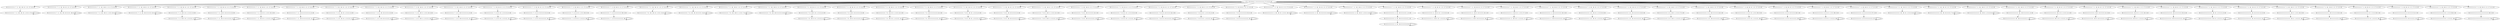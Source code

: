 digraph tree {
    "[7, 2, 19, 19, 8, 1, 0, 0, 0, 0, 0, 0, 17, 0, 0, 0, 0]";
    "[0, 0, 0, 0, 0, 0, -7, -2, -19, -19, -8, -1, 0, -17, 0, 0, 0]";
    "[0, 0, 0, 0, 0, 0, -7, -2, -19, -19, -8, -1, 0, 0, -17, 0, 0]";
    "[0, 0, 0, 0, 0, 0, -7, -2, -19, -19, -8, -1, 0, 0, -17, 0, 0]";
    "[0, 0, 0, 0, 0, 0, -7, -2, -19, -19, -8, 1, 0, -17, 0, 0, 0]";
    "[0, 0, 0, 0, 0, 0, -7, -2, -19, -19, -8, 0, 0, 0, -16, 0, 0]";
    "[0, 0, 0, 0, 0, 0, -7, -2, -19, -19, -8, 0, 0, 0, -16, 0, 0]";
    "[0, 0, 0, 0, 0, 0, -7, -2, -19, -19, 8, -1, 0, -17, 0, 0, 0]";
    "[0, 0, 0, 0, 0, 0, -7, -2, -19, -19, 0, -1, 0, 0, -9, 0, 0]";
    "[0, 0, 0, 0, 0, 0, -7, -2, -19, -19, 0, -1, 0, 0, -9, 0, 0]";
    "[0, 0, 0, 0, 0, 0, -7, -2, -19, -19, 8, 1, 0, -17, 0, 0, 0]";
    "[0, 0, 0, 0, 0, 0, -7, -2, -19, -19, 0, 0, 0, 0, -8, 0, 0]";
    "[0, 0, 0, 0, 0, 0, -7, -2, -19, -19, 0, 0, 0, 0, -8, 0, 0]";
    "[0, 0, 0, 0, 0, 0, -7, -2, -19, 19, -8, -1, 0, -17, 0, 0, 0]";
    "[0, 0, 0, 0, 0, 0, -7, -2, -19, 0, -8, -1, 0, 0, 2, 0, 0]";
    "[0, 0, 0, 0, 0, 0, -7, -2, -19, 0, -8, -1, 0, 0, 0, -2, 0]";
    "[0, 0, 0, 0, 0, 0, -7, -2, -19, 0, -8, -1, 0, 0, 0, -2, 0]";
    "[0, 0, 0, 0, 0, 0, -7, -2, -19, 19, -8, 1, 0, -17, 0, 0, 0]";
    "[0, 0, 0, 0, 0, 0, -7, -2, -19, 0, -8, 0, 0, 0, 3, 0, 0]";
    "[0, 0, 0, 0, 0, 0, -7, -2, -19, 0, -8, 0, 0, 0, 0, -3, 0]";
    "[0, 0, 0, 0, 0, 0, -7, -2, -19, 0, -8, 0, 0, 0, 0, -3, 0]";
    "[0, 0, 0, 0, 0, 0, -7, -2, -19, 19, 8, -1, 0, -17, 0, 0, 0]";
    "[0, 0, 0, 0, 0, 0, -7, -2, -19, 0, 0, -1, 0, 0, 10, 0, 0]";
    "[0, 0, 0, 0, 0, 0, -7, -2, -19, 0, 0, -1, 0, 0, 0, -10, 0]";
    "[0, 0, 0, 0, 0, 0, -7, -2, -19, 0, 0, -1, 0, 0, 0, -10, 0]";
    "[0, 0, 0, 0, 0, 0, -7, -2, -19, 19, 8, 1, 0, -17, 0, 0, 0]";
    "[0, 0, 0, 0, 0, 0, -7, -2, -19, 0, 0, 0, 0, 0, 11, 0, 0]";
    "[0, 0, 0, 0, 0, 0, -7, -2, -19, 0, 0, 0, 0, 0, 0, -11, 0]";
    "[0, 0, 0, 0, 0, 0, -7, -2, -19, 0, 0, 0, 0, 0, 0, -11, 0]";
    "[0, 0, 0, 0, 0, 0, -7, -2, 19, -19, -8, -1, 0, -17, 0, 0, 0]";
    "[0, 0, 0, 0, 0, 0, -7, -2, 0, -19, -8, -1, 0, 0, 2, 0, 0]";
    "[0, 0, 0, 0, 0, 0, -7, -2, 0, -19, -8, -1, 0, 0, 0, -2, 0]";
    "[0, 0, 0, 0, 0, 0, -7, -2, 0, -19, -8, -1, 0, 0, 0, -2, 0]";
    "[0, 0, 0, 0, 0, 0, -7, -2, 19, -19, -8, 1, 0, -17, 0, 0, 0]";
    "[0, 0, 0, 0, 0, 0, -7, -2, 0, -19, -8, 0, 0, 0, 3, 0, 0]";
    "[0, 0, 0, 0, 0, 0, -7, -2, 0, -19, -8, 0, 0, 0, 0, -3, 0]";
    "[0, 0, 0, 0, 0, 0, -7, -2, 0, -19, -8, 0, 0, 0, 0, -3, 0]";
    "[0, 0, 0, 0, 0, 0, -7, -2, 19, -19, 8, -1, 0, -17, 0, 0, 0]";
    "[0, 0, 0, 0, 0, 0, -7, -2, 0, -19, 0, -1, 0, 0, 10, 0, 0]";
    "[0, 0, 0, 0, 0, 0, -7, -2, 0, -19, 0, -1, 0, 0, 0, -10, 0]";
    "[0, 0, 0, 0, 0, 0, -7, -2, 0, -19, 0, -1, 0, 0, 0, -10, 0]";
    "[0, 0, 0, 0, 0, 0, -7, -2, 19, -19, 8, 1, 0, -17, 0, 0, 0]";
    "[0, 0, 0, 0, 0, 0, -7, -2, 0, -19, 0, 0, 0, 0, 11, 0, 0]";
    "[0, 0, 0, 0, 0, 0, -7, -2, 0, -19, 0, 0, 0, 0, 0, -11, 0]";
    "[0, 0, 0, 0, 0, 0, -7, -2, 0, -19, 0, 0, 0, 0, 0, -11, 0]";
    "[0, 0, 0, 0, 0, 0, -7, -2, 19, 19, -8, -1, 0, -17, 0, 0, 0]";
    "[0, 0, 0, 0, 0, 0, -7, -2, 0, 0, -8, -1, 0, 0, 21, 0, 0]";
    "[0, 0, 0, 0, 0, 0, -7, -2, 0, 0, -8, -1, 0, 0, 0, -21, 0]";
    "[0, 0, 0, 0, 0, 0, -7, -2, 0, 0, -8, -1, 0, 0, 0, -21, 0]";
    "[0, 0, 0, 0, 0, 0, -7, -2, 19, 19, -8, 1, 0, -17, 0, 0, 0]";
    "[0, 0, 0, 0, 0, 0, -7, -2, 0, 0, -8, 0, 0, 0, 22, 0, 0]";
    "[0, 0, 0, 0, 0, 0, -7, -2, 0, 0, -8, 0, 0, 0, 0, -22, 0]";
    "[0, 0, 0, 0, 0, 0, -7, -2, 0, 0, -8, 0, 0, 0, 0, -22, 0]";
    "[0, 0, 0, 0, 0, 0, -7, -2, 19, 19, 8, -1, 0, -17, 0, 0, 0]";
    "[0, 0, 0, 0, 0, 0, -7, -2, 0, 0, 0, -1, 0, 0, 29, 0, 0]";
    "[0, 0, 0, 0, 0, 0, -7, -2, 0, 0, 0, -1, 0, 0, 0, -29, 0]";
    "[0, 0, 0, 0, 0, 0, -7, -2, 0, 0, 0, -1, 0, 0, 0, -29, 0]";
    "[0, 0, 0, 0, 0, 0, -7, -2, 19, 19, 8, 1, 0, -17, 0, 0, 0]";
    "[0, 0, 0, 0, 0, 0, -7, -2, 0, 0, 0, 0, 0, 0, 30, 0, 0]";
    "[0, 0, 0, 0, 0, 0, -7, -2, 0, 0, 0, 0, 0, 0, 0, -30, 0]";
    "[0, 0, 0, 0, 0, 0, -7, -2, 0, 0, 0, 0, 0, 0, 0, -30, 0]";
    "[0, 0, 0, 0, 0, 0, -7, 2, -19, -19, -8, -1, 0, -17, 0, 0, 0]";
    "[0, 0, 0, 0, 0, 0, -7, 0, -19, -19, -8, -1, 0, 0, -15, 0, 0]";
    "[0, 0, 0, 0, 0, 0, -7, 0, -19, -19, -8, -1, 0, 0, -15, 0, 0]";
    "[0, 0, 0, 0, 0, 0, -7, 2, -19, -19, -8, 1, 0, -17, 0, 0, 0]";
    "[0, 0, 0, 0, 0, 0, -7, 0, -19, -19, -8, 0, 0, 0, -14, 0, 0]";
    "[0, 0, 0, 0, 0, 0, -7, 0, -19, -19, -8, 0, 0, 0, -14, 0, 0]";
    "[0, 0, 0, 0, 0, 0, -7, 2, -19, -19, 8, -1, 0, -17, 0, 0, 0]";
    "[0, 0, 0, 0, 0, 0, -7, 0, -19, -19, 0, -1, 0, 0, -7, 0, 0]";
    "[0, 0, 0, 0, 0, 0, -7, 0, -19, -19, 0, -1, 0, 0, -7, 0, 0]";
    "[0, 0, 0, 0, 0, 0, -7, 2, -19, -19, 8, 1, 0, -17, 0, 0, 0]";
    "[0, 0, 0, 0, 0, 0, -7, 0, -19, -19, 0, 0, 0, 0, -6, 0, 0]";
    "[0, 0, 0, 0, 0, 0, -7, 0, -19, -19, 0, 0, 0, 0, -6, 0, 0]";
    "[0, 0, 0, 0, 0, 0, -7, 2, -19, 19, -8, -1, 0, -17, 0, 0, 0]";
    "[0, 0, 0, 0, 0, 0, -7, 0, -19, 0, -8, -1, 0, 0, 4, 0, 0]";
    "[0, 0, 0, 0, 0, 0, -7, 0, -19, 0, -8, -1, 0, 0, 0, -4, 0]";
    "[0, 0, 0, 0, 0, 0, -7, 0, -19, 0, -8, -1, 0, 0, 0, -4, 0]";
    "[0, 0, 0, 0, 0, 0, -7, 2, -19, 19, -8, 1, 0, -17, 0, 0, 0]";
    "[0, 0, 0, 0, 0, 0, -7, 0, -19, 0, -8, 0, 0, 0, 5, 0, 0]";
    "[0, 0, 0, 0, 0, 0, -7, 0, -19, 0, -8, 0, 0, 0, 0, -5, 0]";
    "[0, 0, 0, 0, 0, 0, -7, 0, -19, 0, -8, 0, 0, 0, 0, -5, 0]";
    "[0, 0, 0, 0, 0, 0, -7, 2, -19, 19, 8, -1, 0, -17, 0, 0, 0]";
    "[0, 0, 0, 0, 0, 0, -7, 0, -19, 0, 0, -1, 0, 0, 12, 0, 0]";
    "[0, 0, 0, 0, 0, 0, -7, 0, -19, 0, 0, -1, 0, 0, 0, -12, 0]";
    "[0, 0, 0, 0, 0, 0, -7, 0, -19, 0, 0, -1, 0, 0, 0, -12, 0]";
    "[0, 0, 0, 0, 0, 0, -7, 2, -19, 19, 8, 1, 0, -17, 0, 0, 0]";
    "[0, 0, 0, 0, 0, 0, -7, 0, -19, 0, 0, 0, 0, 0, 13, 0, 0]";
    "[0, 0, 0, 0, 0, 0, -7, 0, -19, 0, 0, 0, 0, 0, 0, -13, 0]";
    "[0, 0, 0, 0, 0, 0, -7, 0, -19, 0, 0, 0, 0, 0, 0, -13, 0]";
    "[0, 0, 0, 0, 0, 0, -7, 2, 19, -19, -8, -1, 0, -17, 0, 0, 0]";
    "[0, 0, 0, 0, 0, 0, -7, 0, 0, -19, -8, -1, 0, 0, 4, 0, 0]";
    "[0, 0, 0, 0, 0, 0, -7, 0, 0, -19, -8, -1, 0, 0, 0, -4, 0]";
    "[0, 0, 0, 0, 0, 0, -7, 0, 0, -19, -8, -1, 0, 0, 0, -4, 0]";
    "[0, 0, 0, 0, 0, 0, -7, 2, 19, -19, -8, 1, 0, -17, 0, 0, 0]";
    "[0, 0, 0, 0, 0, 0, -7, 0, 0, -19, -8, 0, 0, 0, 5, 0, 0]";
    "[0, 0, 0, 0, 0, 0, -7, 0, 0, -19, -8, 0, 0, 0, 0, -5, 0]";
    "[0, 0, 0, 0, 0, 0, -7, 0, 0, -19, -8, 0, 0, 0, 0, -5, 0]";
    "[0, 0, 0, 0, 0, 0, -7, 2, 19, -19, 8, -1, 0, -17, 0, 0, 0]";
    "[0, 0, 0, 0, 0, 0, -7, 0, 0, -19, 0, -1, 0, 0, 12, 0, 0]";
    "[0, 0, 0, 0, 0, 0, -7, 0, 0, -19, 0, -1, 0, 0, 0, -12, 0]";
    "[0, 0, 0, 0, 0, 0, -7, 0, 0, -19, 0, -1, 0, 0, 0, -12, 0]";
    "[0, 0, 0, 0, 0, 0, -7, 2, 19, -19, 8, 1, 0, -17, 0, 0, 0]";
    "[0, 0, 0, 0, 0, 0, -7, 0, 0, -19, 0, 0, 0, 0, 13, 0, 0]";
    "[0, 0, 0, 0, 0, 0, -7, 0, 0, -19, 0, 0, 0, 0, 0, -13, 0]";
    "[0, 0, 0, 0, 0, 0, -7, 0, 0, -19, 0, 0, 0, 0, 0, -13, 0]";
    "[0, 0, 0, 0, 0, 0, -7, 2, 19, 19, -8, -1, 0, -17, 0, 0, 0]";
    "[0, 0, 0, 0, 0, 0, -7, 0, 0, 0, -8, -1, 0, 0, 23, 0, 0]";
    "[0, 0, 0, 0, 0, 0, -7, 0, 0, 0, -8, -1, 0, 0, 0, -23, 0]";
    "[0, 0, 0, 0, 0, 0, -7, 0, 0, 0, -8, -1, 0, 0, 0, -23, 0]";
    "[0, 0, 0, 0, 0, 0, -7, 2, 19, 19, -8, 1, 0, -17, 0, 0, 0]";
    "[0, 0, 0, 0, 0, 0, -7, 0, 0, 0, -8, 0, 0, 0, 24, 0, 0]";
    "[0, 0, 0, 0, 0, 0, -7, 0, 0, 0, -8, 0, 0, 0, 0, -24, 0]";
    "[0, 0, 0, 0, 0, 0, -7, 0, 0, 0, -8, 0, 0, 0, 0, -24, 0]";
    "[0, 0, 0, 0, 0, 0, -7, 2, 19, 19, 8, -1, 0, -17, 0, 0, 0]";
    "[0, 0, 0, 0, 0, 0, -7, 0, 0, 0, 0, -1, 0, 0, 31, 0, 0]";
    "[0, 0, 0, 0, 0, 0, -7, 0, 0, 0, 0, -1, 0, 0, 0, -31, 0]";
    "[0, 0, 0, 0, 0, 0, -7, 0, 0, 0, 0, -1, 0, 0, 0, -31, 0]";
    "[0, 0, 0, 0, 0, 0, -7, 2, 19, 19, 8, 1, 0, -17, 0, 0, 0]";
    "[0, 0, 0, 0, 0, 0, -7, 0, 0, 0, 0, 0, 0, 0, 32, 0, 0]";
    "[0, 0, 0, 0, 0, 0, -7, 0, 0, 0, 0, 0, 0, 0, 0, -32, 0]";
    "[0, 0, 0, 0, 0, 0, -7, 0, 0, 0, 0, 0, 0, 0, 0, -32, 0]";
    "[0, 0, 0, 0, 0, 0, 7, -2, -19, -19, -8, -1, 0, -17, 0, 0, 0]";
    "[0, 0, 0, 0, 0, 0, 0, -2, -19, -19, -8, -1, 0, 0, -10, 0, 0]";
    "[0, 0, 0, 0, 0, 0, 0, -2, -19, -19, -8, -1, 0, 0, -10, 0, 0]";
    "[0, 0, 0, 0, 0, 0, 7, -2, -19, -19, -8, 1, 0, -17, 0, 0, 0]";
    "[0, 0, 0, 0, 0, 0, 0, -2, -19, -19, -8, 0, 0, 0, -9, 0, 0]";
    "[0, 0, 0, 0, 0, 0, 0, -2, -19, -19, -8, 0, 0, 0, -9, 0, 0]";
    "[0, 0, 0, 0, 0, 0, 7, -2, -19, -19, 8, -1, 0, -17, 0, 0, 0]";
    "[0, 0, 0, 0, 0, 0, 0, -2, -19, -19, 0, -1, 0, 0, -2, 0, 0]";
    "[0, 0, 0, 0, 0, 0, 0, -2, -19, -19, 0, -1, 0, 0, -2, 0, 0]";
    "[0, 0, 0, 0, 0, 0, 7, -2, -19, -19, 8, 1, 0, -17, 0, 0, 0]";
    "[0, 0, 0, 0, 0, 0, 0, -2, -19, -19, 0, 0, 0, 0, -1, 0, 0]";
    "[0, 0, 0, 0, 0, 0, 0, -2, -19, -19, 0, 0, 0, 0, 0, 1, 0]";
    "[0, 0, 0, 0, 0, 0, 0, -2, -19, -19, 0, 0, 0, 0, 0, 0, 1]";
    "[0, 0, 0, 0, 0, 0, 0, -2, -19, -19, 0, 0, 0, 0, 0, 0, 1]";
    "[0, 0, 0, 0, 0, 0, 7, -2, -19, 19, -8, -1, 0, -17, 0, 0, 0]";
    "[0, 0, 0, 0, 0, 0, 0, -2, -19, 0, -8, -1, 0, 0, 9, 0, 0]";
    "[0, 0, 0, 0, 0, 0, 0, -2, -19, 0, -8, -1, 0, 0, 0, -9, 0]";
    "[0, 0, 0, 0, 0, 0, 0, -2, -19, 0, -8, -1, 0, 0, 0, -9, 0]";
    "[0, 0, 0, 0, 0, 0, 7, -2, -19, 19, -8, 1, 0, -17, 0, 0, 0]";
    "[0, 0, 0, 0, 0, 0, 0, -2, -19, 0, -8, 0, 0, 0, 10, 0, 0]";
    "[0, 0, 0, 0, 0, 0, 0, -2, -19, 0, -8, 0, 0, 0, 0, -10, 0]";
    "[0, 0, 0, 0, 0, 0, 0, -2, -19, 0, -8, 0, 0, 0, 0, -10, 0]";
    "[0, 0, 0, 0, 0, 0, 7, -2, -19, 19, 8, -1, 0, -17, 0, 0, 0]";
    "[0, 0, 0, 0, 0, 0, 0, -2, -19, 0, 0, -1, 0, 0, 17, 0, 0]";
    "[0, 0, 0, 0, 0, 0, 0, -2, -19, 0, 0, -1, 0, 0, 0, -17, 0]";
    "[0, 0, 0, 0, 0, 0, 0, -2, -19, 0, 0, -1, 0, 0, 0, -17, 0]";
    "[0, 0, 0, 0, 0, 0, 7, -2, -19, 19, 8, 1, 0, -17, 0, 0, 0]";
    "[0, 0, 0, 0, 0, 0, 0, -2, -19, 0, 0, 0, 0, 0, 18, 0, 0]";
    "[0, 0, 0, 0, 0, 0, 0, -2, -19, 0, 0, 0, 0, 0, 0, -18, 0]";
    "[0, 0, 0, 0, 0, 0, 0, -2, -19, 0, 0, 0, 0, 0, 0, -18, 0]";
    "[0, 0, 0, 0, 0, 0, 7, -2, 19, -19, -8, -1, 0, -17, 0, 0, 0]";
    "[0, 0, 0, 0, 0, 0, 0, -2, 0, -19, -8, -1, 0, 0, 9, 0, 0]";
    "[0, 0, 0, 0, 0, 0, 0, -2, 0, -19, -8, -1, 0, 0, 0, -9, 0]";
    "[0, 0, 0, 0, 0, 0, 0, -2, 0, -19, -8, -1, 0, 0, 0, -9, 0]";
    "[0, 0, 0, 0, 0, 0, 7, -2, 19, -19, -8, 1, 0, -17, 0, 0, 0]";
    "[0, 0, 0, 0, 0, 0, 0, -2, 0, -19, -8, 0, 0, 0, 10, 0, 0]";
    "[0, 0, 0, 0, 0, 0, 0, -2, 0, -19, -8, 0, 0, 0, 0, -10, 0]";
    "[0, 0, 0, 0, 0, 0, 0, -2, 0, -19, -8, 0, 0, 0, 0, -10, 0]";
    "[0, 0, 0, 0, 0, 0, 7, -2, 19, -19, 8, -1, 0, -17, 0, 0, 0]";
    "[0, 0, 0, 0, 0, 0, 0, -2, 0, -19, 0, -1, 0, 0, 17, 0, 0]";
    "[0, 0, 0, 0, 0, 0, 0, -2, 0, -19, 0, -1, 0, 0, 0, -17, 0]";
    "[0, 0, 0, 0, 0, 0, 0, -2, 0, -19, 0, -1, 0, 0, 0, -17, 0]";
    "[0, 0, 0, 0, 0, 0, 7, -2, 19, -19, 8, 1, 0, -17, 0, 0, 0]";
    "[0, 0, 0, 0, 0, 0, 0, -2, 0, -19, 0, 0, 0, 0, 18, 0, 0]";
    "[0, 0, 0, 0, 0, 0, 0, -2, 0, -19, 0, 0, 0, 0, 0, -18, 0]";
    "[0, 0, 0, 0, 0, 0, 0, -2, 0, -19, 0, 0, 0, 0, 0, -18, 0]";
    "[0, 0, 0, 0, 0, 0, 7, -2, 19, 19, -8, -1, 0, -17, 0, 0, 0]";
    "[0, 0, 0, 0, 0, 0, 0, -2, 0, 0, -8, -1, 0, 0, 28, 0, 0]";
    "[0, 0, 0, 0, 0, 0, 0, -2, 0, 0, -8, -1, 0, 0, 0, -28, 0]";
    "[0, 0, 0, 0, 0, 0, 0, -2, 0, 0, -8, -1, 0, 0, 0, -28, 0]";
    "[0, 0, 0, 0, 0, 0, 7, -2, 19, 19, -8, 1, 0, -17, 0, 0, 0]";
    "[0, 0, 0, 0, 0, 0, 0, -2, 0, 0, -8, 0, 0, 0, 29, 0, 0]";
    "[0, 0, 0, 0, 0, 0, 0, -2, 0, 0, -8, 0, 0, 0, 0, -29, 0]";
    "[0, 0, 0, 0, 0, 0, 0, -2, 0, 0, -8, 0, 0, 0, 0, -29, 0]";
    "[0, 0, 0, 0, 0, 0, 7, -2, 19, 19, 8, -1, 0, -17, 0, 0, 0]";
    "[0, 0, 0, 0, 0, 0, 0, -2, 0, 0, 0, -1, 0, 0, 36, 0, 0]";
    "[0, 0, 0, 0, 0, 0, 0, -2, 0, 0, 0, -1, 0, 0, 0, -36, 0]";
    "[0, 0, 0, 0, 0, 0, 0, -2, 0, 0, 0, -1, 0, 0, 0, -36, 0]";
    "[0, 0, 0, 0, 0, 0, 7, -2, 19, 19, 8, 1, 0, -17, 0, 0, 0]";
    "[0, 0, 0, 0, 0, 0, 0, -2, 0, 0, 0, 0, 0, 0, 37, 0, 0]";
    "[0, 0, 0, 0, 0, 0, 0, -2, 0, 0, 0, 0, 0, 0, 0, -37, 0]";
    "[0, 0, 0, 0, 0, 0, 0, -2, 0, 0, 0, 0, 0, 0, 0, -37, 0]";
    "[0, 0, 0, 0, 0, 0, 7, 2, -19, -19, -8, -1, 0, -17, 0, 0, 0]";
    "[0, 0, 0, 0, 0, 0, 0, 0, -19, -19, -8, -1, 0, 0, -8, 0, 0]";
    "[0, 0, 0, 0, 0, 0, 0, 0, -19, -19, -8, -1, 0, 0, -8, 0, 0]";
    "[0, 0, 0, 0, 0, 0, 7, 2, -19, -19, -8, 1, 0, -17, 0, 0, 0]";
    "[0, 0, 0, 0, 0, 0, 0, 0, -19, -19, -8, 0, 0, 0, -7, 0, 0]";
    "[0, 0, 0, 0, 0, 0, 0, 0, -19, -19, -8, 0, 0, 0, -7, 0, 0]";
    "[0, 0, 0, 0, 0, 0, 7, 2, -19, -19, 8, -1, 0, -17, 0, 0, 0]";
    "[0, 0, 0, 0, 0, 0, 0, 0, -19, -19, 0, -1, 0, 0, 0, 0, 0]";
    "[0, 0, 0, 0, 0, 0, 0, 0, -19, -19, 0, -1, 0, 0, 0, 0, 0]";
    "[0, 0, 0, 0, 0, 0, 7, 2, -19, -19, 8, 1, 0, -17, 0, 0, 0]";
    "[0, 0, 0, 0, 0, 0, 0, 0, -19, -19, 0, 0, 0, 0, 1, 0, 0]";
    "[0, 0, 0, 0, 0, 0, 0, 0, -19, -19, 0, 0, 0, 0, 0, -1, 0]";
    "[0, 0, 0, 0, 0, 0, 0, 0, -19, -19, 0, 0, 0, 0, 0, -1, 0]";
    "[0, 0, 0, 0, 0, 0, 7, 2, -19, 19, -8, -1, 0, -17, 0, 0, 0]";
    "[0, 0, 0, 0, 0, 0, 0, 0, -19, 0, -8, -1, 0, 0, 11, 0, 0]";
    "[0, 0, 0, 0, 0, 0, 0, 0, -19, 0, -8, -1, 0, 0, 0, -11, 0]";
    "[0, 0, 0, 0, 0, 0, 0, 0, -19, 0, -8, -1, 0, 0, 0, -11, 0]";
    "[0, 0, 0, 0, 0, 0, 7, 2, -19, 19, -8, 1, 0, -17, 0, 0, 0]";
    "[0, 0, 0, 0, 0, 0, 0, 0, -19, 0, -8, 0, 0, 0, 12, 0, 0]";
    "[0, 0, 0, 0, 0, 0, 0, 0, -19, 0, -8, 0, 0, 0, 0, -12, 0]";
    "[0, 0, 0, 0, 0, 0, 0, 0, -19, 0, -8, 0, 0, 0, 0, -12, 0]";
    "[0, 0, 0, 0, 0, 0, 7, 2, -19, 19, 8, -1, 0, -17, 0, 0, 0]";
    "[0, 0, 0, 0, 0, 0, 0, 0, -19, 0, 0, -1, 0, 0, 19, 0, 0]";
    "[0, 0, 0, 0, 0, 0, 0, 0, -19, 0, 0, -1, 0, 0, 0, -19, 0]";
    "[0, 0, 0, 0, 0, 0, 0, 0, -19, 0, 0, -1, 0, 0, 0, -19, 0]";
    "[0, 0, 0, 0, 0, 0, 7, 2, -19, 19, 8, 1, 0, -17, 0, 0, 0]";
    "[0, 0, 0, 0, 0, 0, 0, 0, -19, 0, 0, 0, 0, 0, 20, 0, 0]";
    "[0, 0, 0, 0, 0, 0, 0, 0, -19, 0, 0, 0, 0, 0, 0, -20, 0]";
    "[0, 0, 0, 0, 0, 0, 0, 0, -19, 0, 0, 0, 0, 0, 0, -20, 0]";
    "[0, 0, 0, 0, 0, 0, 7, 2, 19, -19, -8, -1, 0, -17, 0, 0, 0]";
    "[0, 0, 0, 0, 0, 0, 0, 0, 0, -19, -8, -1, 0, 0, 11, 0, 0]";
    "[0, 0, 0, 0, 0, 0, 0, 0, 0, -19, -8, -1, 0, 0, 0, -11, 0]";
    "[0, 0, 0, 0, 0, 0, 0, 0, 0, -19, -8, -1, 0, 0, 0, -11, 0]";
    "[0, 0, 0, 0, 0, 0, 7, 2, 19, -19, -8, 1, 0, -17, 0, 0, 0]";
    "[0, 0, 0, 0, 0, 0, 0, 0, 0, -19, -8, 0, 0, 0, 12, 0, 0]";
    "[0, 0, 0, 0, 0, 0, 0, 0, 0, -19, -8, 0, 0, 0, 0, -12, 0]";
    "[0, 0, 0, 0, 0, 0, 0, 0, 0, -19, -8, 0, 0, 0, 0, -12, 0]";
    "[0, 0, 0, 0, 0, 0, 7, 2, 19, -19, 8, -1, 0, -17, 0, 0, 0]";
    "[0, 0, 0, 0, 0, 0, 0, 0, 0, -19, 0, -1, 0, 0, 19, 0, 0]";
    "[0, 0, 0, 0, 0, 0, 0, 0, 0, -19, 0, -1, 0, 0, 0, -19, 0]";
    "[0, 0, 0, 0, 0, 0, 0, 0, 0, -19, 0, -1, 0, 0, 0, -19, 0]";
    "[0, 0, 0, 0, 0, 0, 7, 2, 19, -19, 8, 1, 0, -17, 0, 0, 0]";
    "[0, 0, 0, 0, 0, 0, 0, 0, 0, -19, 0, 0, 0, 0, 20, 0, 0]";
    "[0, 0, 0, 0, 0, 0, 0, 0, 0, -19, 0, 0, 0, 0, 0, -20, 0]";
    "[0, 0, 0, 0, 0, 0, 0, 0, 0, -19, 0, 0, 0, 0, 0, -20, 0]";
    "[0, 0, 0, 0, 0, 0, 7, 2, 19, 19, -8, -1, 0, -17, 0, 0, 0]";
    "[0, 0, 0, 0, 0, 0, 0, 0, 0, 0, -8, -1, 0, 0, 30, 0, 0]";
    "[0, 0, 0, 0, 0, 0, 0, 0, 0, 0, -8, -1, 0, 0, 0, -30, 0]";
    "[0, 0, 0, 0, 0, 0, 0, 0, 0, 0, -8, -1, 0, 0, 0, -30, 0]";
    "[0, 0, 0, 0, 0, 0, 7, 2, 19, 19, -8, 1, 0, -17, 0, 0, 0]";
    "[0, 0, 0, 0, 0, 0, 0, 0, 0, 0, -8, 0, 0, 0, 31, 0, 0]";
    "[0, 0, 0, 0, 0, 0, 0, 0, 0, 0, -8, 0, 0, 0, 0, -31, 0]";
    "[0, 0, 0, 0, 0, 0, 0, 0, 0, 0, -8, 0, 0, 0, 0, -31, 0]";
    "[0, 0, 0, 0, 0, 0, 7, 2, 19, 19, 8, -1, 0, -17, 0, 0, 0]";
    "[0, 0, 0, 0, 0, 0, 0, 0, 0, 0, 0, -1, 0, 0, 38, 0, 0]";
    "[0, 0, 0, 0, 0, 0, 0, 0, 0, 0, 0, -1, 0, 0, 0, -38, 0]";
    "[0, 0, 0, 0, 0, 0, 0, 0, 0, 0, 0, -1, 0, 0, 0, -38, 0]";
    "[0, 0, 0, 0, 0, 0, 7, 2, 19, 19, 8, 1, 0, -17, 0, 0, 0]";
    "[0, 0, 0, 0, 0, 0, 0, 0, 0, 0, 0, 0, 0, 0, 39, 0, 0]";
    "[0, 0, 0, 0, 0, 0, 0, 0, 0, 0, 0, 0, 0, 0, 0, -39, 0]";
    "[0, 0, 0, 0, 0, 0, 0, 0, 0, 0, 0, 0, 0, 0, 0, -39, 0]";
    "[7, 2, 19, 19, 8, 1, 0, 0, 0, 0, 0, 0, 17, 0, 0, 0, 0]" -> "[0, 0, 0, 0, 0, 0, -7, -2, -19, -19, -8, -1, 0, -17, 0, 0, 0]";
    "[7, 2, 19, 19, 8, 1, 0, 0, 0, 0, 0, 0, 17, 0, 0, 0, 0]" -> "[0, 0, 0, 0, 0, 0, -7, -2, -19, -19, -8, 1, 0, -17, 0, 0, 0]";
    "[7, 2, 19, 19, 8, 1, 0, 0, 0, 0, 0, 0, 17, 0, 0, 0, 0]" -> "[0, 0, 0, 0, 0, 0, -7, -2, -19, -19, 8, -1, 0, -17, 0, 0, 0]";
    "[7, 2, 19, 19, 8, 1, 0, 0, 0, 0, 0, 0, 17, 0, 0, 0, 0]" -> "[0, 0, 0, 0, 0, 0, -7, -2, -19, -19, 8, 1, 0, -17, 0, 0, 0]";
    "[7, 2, 19, 19, 8, 1, 0, 0, 0, 0, 0, 0, 17, 0, 0, 0, 0]" -> "[0, 0, 0, 0, 0, 0, -7, -2, -19, 19, -8, -1, 0, -17, 0, 0, 0]";
    "[7, 2, 19, 19, 8, 1, 0, 0, 0, 0, 0, 0, 17, 0, 0, 0, 0]" -> "[0, 0, 0, 0, 0, 0, -7, -2, -19, 19, -8, 1, 0, -17, 0, 0, 0]";
    "[7, 2, 19, 19, 8, 1, 0, 0, 0, 0, 0, 0, 17, 0, 0, 0, 0]" -> "[0, 0, 0, 0, 0, 0, -7, -2, -19, 19, 8, -1, 0, -17, 0, 0, 0]";
    "[7, 2, 19, 19, 8, 1, 0, 0, 0, 0, 0, 0, 17, 0, 0, 0, 0]" -> "[0, 0, 0, 0, 0, 0, -7, -2, -19, 19, 8, 1, 0, -17, 0, 0, 0]";
    "[7, 2, 19, 19, 8, 1, 0, 0, 0, 0, 0, 0, 17, 0, 0, 0, 0]" -> "[0, 0, 0, 0, 0, 0, -7, -2, 19, -19, -8, -1, 0, -17, 0, 0, 0]";
    "[7, 2, 19, 19, 8, 1, 0, 0, 0, 0, 0, 0, 17, 0, 0, 0, 0]" -> "[0, 0, 0, 0, 0, 0, -7, -2, 19, -19, -8, 1, 0, -17, 0, 0, 0]";
    "[7, 2, 19, 19, 8, 1, 0, 0, 0, 0, 0, 0, 17, 0, 0, 0, 0]" -> "[0, 0, 0, 0, 0, 0, -7, -2, 19, -19, 8, -1, 0, -17, 0, 0, 0]";
    "[7, 2, 19, 19, 8, 1, 0, 0, 0, 0, 0, 0, 17, 0, 0, 0, 0]" -> "[0, 0, 0, 0, 0, 0, -7, -2, 19, -19, 8, 1, 0, -17, 0, 0, 0]";
    "[7, 2, 19, 19, 8, 1, 0, 0, 0, 0, 0, 0, 17, 0, 0, 0, 0]" -> "[0, 0, 0, 0, 0, 0, -7, -2, 19, 19, -8, -1, 0, -17, 0, 0, 0]";
    "[7, 2, 19, 19, 8, 1, 0, 0, 0, 0, 0, 0, 17, 0, 0, 0, 0]" -> "[0, 0, 0, 0, 0, 0, -7, -2, 19, 19, -8, 1, 0, -17, 0, 0, 0]";
    "[7, 2, 19, 19, 8, 1, 0, 0, 0, 0, 0, 0, 17, 0, 0, 0, 0]" -> "[0, 0, 0, 0, 0, 0, -7, -2, 19, 19, 8, -1, 0, -17, 0, 0, 0]";
    "[7, 2, 19, 19, 8, 1, 0, 0, 0, 0, 0, 0, 17, 0, 0, 0, 0]" -> "[0, 0, 0, 0, 0, 0, -7, -2, 19, 19, 8, 1, 0, -17, 0, 0, 0]";
    "[7, 2, 19, 19, 8, 1, 0, 0, 0, 0, 0, 0, 17, 0, 0, 0, 0]" -> "[0, 0, 0, 0, 0, 0, -7, 2, -19, -19, -8, -1, 0, -17, 0, 0, 0]";
    "[7, 2, 19, 19, 8, 1, 0, 0, 0, 0, 0, 0, 17, 0, 0, 0, 0]" -> "[0, 0, 0, 0, 0, 0, -7, 2, -19, -19, -8, 1, 0, -17, 0, 0, 0]";
    "[7, 2, 19, 19, 8, 1, 0, 0, 0, 0, 0, 0, 17, 0, 0, 0, 0]" -> "[0, 0, 0, 0, 0, 0, -7, 2, -19, -19, 8, -1, 0, -17, 0, 0, 0]";
    "[7, 2, 19, 19, 8, 1, 0, 0, 0, 0, 0, 0, 17, 0, 0, 0, 0]" -> "[0, 0, 0, 0, 0, 0, -7, 2, -19, -19, 8, 1, 0, -17, 0, 0, 0]";
    "[7, 2, 19, 19, 8, 1, 0, 0, 0, 0, 0, 0, 17, 0, 0, 0, 0]" -> "[0, 0, 0, 0, 0, 0, -7, 2, -19, 19, -8, -1, 0, -17, 0, 0, 0]";
    "[7, 2, 19, 19, 8, 1, 0, 0, 0, 0, 0, 0, 17, 0, 0, 0, 0]" -> "[0, 0, 0, 0, 0, 0, -7, 2, -19, 19, -8, 1, 0, -17, 0, 0, 0]";
    "[7, 2, 19, 19, 8, 1, 0, 0, 0, 0, 0, 0, 17, 0, 0, 0, 0]" -> "[0, 0, 0, 0, 0, 0, -7, 2, -19, 19, 8, -1, 0, -17, 0, 0, 0]";
    "[7, 2, 19, 19, 8, 1, 0, 0, 0, 0, 0, 0, 17, 0, 0, 0, 0]" -> "[0, 0, 0, 0, 0, 0, -7, 2, -19, 19, 8, 1, 0, -17, 0, 0, 0]";
    "[7, 2, 19, 19, 8, 1, 0, 0, 0, 0, 0, 0, 17, 0, 0, 0, 0]" -> "[0, 0, 0, 0, 0, 0, -7, 2, 19, -19, -8, -1, 0, -17, 0, 0, 0]";
    "[7, 2, 19, 19, 8, 1, 0, 0, 0, 0, 0, 0, 17, 0, 0, 0, 0]" -> "[0, 0, 0, 0, 0, 0, -7, 2, 19, -19, -8, 1, 0, -17, 0, 0, 0]";
    "[7, 2, 19, 19, 8, 1, 0, 0, 0, 0, 0, 0, 17, 0, 0, 0, 0]" -> "[0, 0, 0, 0, 0, 0, -7, 2, 19, -19, 8, -1, 0, -17, 0, 0, 0]";
    "[7, 2, 19, 19, 8, 1, 0, 0, 0, 0, 0, 0, 17, 0, 0, 0, 0]" -> "[0, 0, 0, 0, 0, 0, -7, 2, 19, -19, 8, 1, 0, -17, 0, 0, 0]";
    "[7, 2, 19, 19, 8, 1, 0, 0, 0, 0, 0, 0, 17, 0, 0, 0, 0]" -> "[0, 0, 0, 0, 0, 0, -7, 2, 19, 19, -8, -1, 0, -17, 0, 0, 0]";
    "[7, 2, 19, 19, 8, 1, 0, 0, 0, 0, 0, 0, 17, 0, 0, 0, 0]" -> "[0, 0, 0, 0, 0, 0, -7, 2, 19, 19, -8, 1, 0, -17, 0, 0, 0]";
    "[7, 2, 19, 19, 8, 1, 0, 0, 0, 0, 0, 0, 17, 0, 0, 0, 0]" -> "[0, 0, 0, 0, 0, 0, -7, 2, 19, 19, 8, -1, 0, -17, 0, 0, 0]";
    "[7, 2, 19, 19, 8, 1, 0, 0, 0, 0, 0, 0, 17, 0, 0, 0, 0]" -> "[0, 0, 0, 0, 0, 0, -7, 2, 19, 19, 8, 1, 0, -17, 0, 0, 0]";
    "[7, 2, 19, 19, 8, 1, 0, 0, 0, 0, 0, 0, 17, 0, 0, 0, 0]" -> "[0, 0, 0, 0, 0, 0, 7, -2, -19, -19, -8, -1, 0, -17, 0, 0, 0]";
    "[7, 2, 19, 19, 8, 1, 0, 0, 0, 0, 0, 0, 17, 0, 0, 0, 0]" -> "[0, 0, 0, 0, 0, 0, 7, -2, -19, -19, -8, 1, 0, -17, 0, 0, 0]";
    "[7, 2, 19, 19, 8, 1, 0, 0, 0, 0, 0, 0, 17, 0, 0, 0, 0]" -> "[0, 0, 0, 0, 0, 0, 7, -2, -19, -19, 8, -1, 0, -17, 0, 0, 0]";
    "[7, 2, 19, 19, 8, 1, 0, 0, 0, 0, 0, 0, 17, 0, 0, 0, 0]" -> "[0, 0, 0, 0, 0, 0, 7, -2, -19, -19, 8, 1, 0, -17, 0, 0, 0]";
    "[7, 2, 19, 19, 8, 1, 0, 0, 0, 0, 0, 0, 17, 0, 0, 0, 0]" -> "[0, 0, 0, 0, 0, 0, 7, -2, -19, 19, -8, -1, 0, -17, 0, 0, 0]";
    "[7, 2, 19, 19, 8, 1, 0, 0, 0, 0, 0, 0, 17, 0, 0, 0, 0]" -> "[0, 0, 0, 0, 0, 0, 7, -2, -19, 19, -8, 1, 0, -17, 0, 0, 0]";
    "[7, 2, 19, 19, 8, 1, 0, 0, 0, 0, 0, 0, 17, 0, 0, 0, 0]" -> "[0, 0, 0, 0, 0, 0, 7, -2, -19, 19, 8, -1, 0, -17, 0, 0, 0]";
    "[7, 2, 19, 19, 8, 1, 0, 0, 0, 0, 0, 0, 17, 0, 0, 0, 0]" -> "[0, 0, 0, 0, 0, 0, 7, -2, -19, 19, 8, 1, 0, -17, 0, 0, 0]";
    "[7, 2, 19, 19, 8, 1, 0, 0, 0, 0, 0, 0, 17, 0, 0, 0, 0]" -> "[0, 0, 0, 0, 0, 0, 7, -2, 19, -19, -8, -1, 0, -17, 0, 0, 0]";
    "[7, 2, 19, 19, 8, 1, 0, 0, 0, 0, 0, 0, 17, 0, 0, 0, 0]" -> "[0, 0, 0, 0, 0, 0, 7, -2, 19, -19, -8, 1, 0, -17, 0, 0, 0]";
    "[7, 2, 19, 19, 8, 1, 0, 0, 0, 0, 0, 0, 17, 0, 0, 0, 0]" -> "[0, 0, 0, 0, 0, 0, 7, -2, 19, -19, 8, -1, 0, -17, 0, 0, 0]";
    "[7, 2, 19, 19, 8, 1, 0, 0, 0, 0, 0, 0, 17, 0, 0, 0, 0]" -> "[0, 0, 0, 0, 0, 0, 7, -2, 19, -19, 8, 1, 0, -17, 0, 0, 0]";
    "[7, 2, 19, 19, 8, 1, 0, 0, 0, 0, 0, 0, 17, 0, 0, 0, 0]" -> "[0, 0, 0, 0, 0, 0, 7, -2, 19, 19, -8, -1, 0, -17, 0, 0, 0]";
    "[7, 2, 19, 19, 8, 1, 0, 0, 0, 0, 0, 0, 17, 0, 0, 0, 0]" -> "[0, 0, 0, 0, 0, 0, 7, -2, 19, 19, -8, 1, 0, -17, 0, 0, 0]";
    "[7, 2, 19, 19, 8, 1, 0, 0, 0, 0, 0, 0, 17, 0, 0, 0, 0]" -> "[0, 0, 0, 0, 0, 0, 7, -2, 19, 19, 8, -1, 0, -17, 0, 0, 0]";
    "[7, 2, 19, 19, 8, 1, 0, 0, 0, 0, 0, 0, 17, 0, 0, 0, 0]" -> "[0, 0, 0, 0, 0, 0, 7, -2, 19, 19, 8, 1, 0, -17, 0, 0, 0]";
    "[7, 2, 19, 19, 8, 1, 0, 0, 0, 0, 0, 0, 17, 0, 0, 0, 0]" -> "[0, 0, 0, 0, 0, 0, 7, 2, -19, -19, -8, -1, 0, -17, 0, 0, 0]";
    "[7, 2, 19, 19, 8, 1, 0, 0, 0, 0, 0, 0, 17, 0, 0, 0, 0]" -> "[0, 0, 0, 0, 0, 0, 7, 2, -19, -19, -8, 1, 0, -17, 0, 0, 0]";
    "[7, 2, 19, 19, 8, 1, 0, 0, 0, 0, 0, 0, 17, 0, 0, 0, 0]" -> "[0, 0, 0, 0, 0, 0, 7, 2, -19, -19, 8, -1, 0, -17, 0, 0, 0]";
    "[7, 2, 19, 19, 8, 1, 0, 0, 0, 0, 0, 0, 17, 0, 0, 0, 0]" -> "[0, 0, 0, 0, 0, 0, 7, 2, -19, -19, 8, 1, 0, -17, 0, 0, 0]";
    "[7, 2, 19, 19, 8, 1, 0, 0, 0, 0, 0, 0, 17, 0, 0, 0, 0]" -> "[0, 0, 0, 0, 0, 0, 7, 2, -19, 19, -8, -1, 0, -17, 0, 0, 0]";
    "[7, 2, 19, 19, 8, 1, 0, 0, 0, 0, 0, 0, 17, 0, 0, 0, 0]" -> "[0, 0, 0, 0, 0, 0, 7, 2, -19, 19, -8, 1, 0, -17, 0, 0, 0]";
    "[7, 2, 19, 19, 8, 1, 0, 0, 0, 0, 0, 0, 17, 0, 0, 0, 0]" -> "[0, 0, 0, 0, 0, 0, 7, 2, -19, 19, 8, -1, 0, -17, 0, 0, 0]";
    "[7, 2, 19, 19, 8, 1, 0, 0, 0, 0, 0, 0, 17, 0, 0, 0, 0]" -> "[0, 0, 0, 0, 0, 0, 7, 2, -19, 19, 8, 1, 0, -17, 0, 0, 0]";
    "[7, 2, 19, 19, 8, 1, 0, 0, 0, 0, 0, 0, 17, 0, 0, 0, 0]" -> "[0, 0, 0, 0, 0, 0, 7, 2, 19, -19, -8, -1, 0, -17, 0, 0, 0]";
    "[7, 2, 19, 19, 8, 1, 0, 0, 0, 0, 0, 0, 17, 0, 0, 0, 0]" -> "[0, 0, 0, 0, 0, 0, 7, 2, 19, -19, -8, 1, 0, -17, 0, 0, 0]";
    "[7, 2, 19, 19, 8, 1, 0, 0, 0, 0, 0, 0, 17, 0, 0, 0, 0]" -> "[0, 0, 0, 0, 0, 0, 7, 2, 19, -19, 8, -1, 0, -17, 0, 0, 0]";
    "[7, 2, 19, 19, 8, 1, 0, 0, 0, 0, 0, 0, 17, 0, 0, 0, 0]" -> "[0, 0, 0, 0, 0, 0, 7, 2, 19, -19, 8, 1, 0, -17, 0, 0, 0]";
    "[7, 2, 19, 19, 8, 1, 0, 0, 0, 0, 0, 0, 17, 0, 0, 0, 0]" -> "[0, 0, 0, 0, 0, 0, 7, 2, 19, 19, -8, -1, 0, -17, 0, 0, 0]";
    "[7, 2, 19, 19, 8, 1, 0, 0, 0, 0, 0, 0, 17, 0, 0, 0, 0]" -> "[0, 0, 0, 0, 0, 0, 7, 2, 19, 19, -8, 1, 0, -17, 0, 0, 0]";
    "[7, 2, 19, 19, 8, 1, 0, 0, 0, 0, 0, 0, 17, 0, 0, 0, 0]" -> "[0, 0, 0, 0, 0, 0, 7, 2, 19, 19, 8, -1, 0, -17, 0, 0, 0]";
    "[7, 2, 19, 19, 8, 1, 0, 0, 0, 0, 0, 0, 17, 0, 0, 0, 0]" -> "[0, 0, 0, 0, 0, 0, 7, 2, 19, 19, 8, 1, 0, -17, 0, 0, 0]";
    "[0, 0, 0, 0, 0, 0, -7, -2, -19, -19, -8, -1, 0, -17, 0, 0, 0]" -> "[0, 0, 0, 0, 0, 0, -7, -2, -19, -19, -8, -1, 0, 0, -17, 0, 0]";
    "[0, 0, 0, 0, 0, 0, -7, -2, -19, -19, -8, -1, 0, 0, -17, 0, 0]" -> "[0, 0, 0, 0, 0, 0, -7, -2, -19, -19, -8, -1, 0, 0, -17, 0, 0]";
    "[0, 0, 0, 0, 0, 0, -7, -2, -19, -19, -8, 1, 0, -17, 0, 0, 0]" -> "[0, 0, 0, 0, 0, 0, -7, -2, -19, -19, -8, 0, 0, 0, -16, 0, 0]";
    "[0, 0, 0, 0, 0, 0, -7, -2, -19, -19, -8, 0, 0, 0, -16, 0, 0]" -> "[0, 0, 0, 0, 0, 0, -7, -2, -19, -19, -8, 0, 0, 0, -16, 0, 0]";
    "[0, 0, 0, 0, 0, 0, -7, -2, -19, -19, 8, -1, 0, -17, 0, 0, 0]" -> "[0, 0, 0, 0, 0, 0, -7, -2, -19, -19, 0, -1, 0, 0, -9, 0, 0]";
    "[0, 0, 0, 0, 0, 0, -7, -2, -19, -19, 0, -1, 0, 0, -9, 0, 0]" -> "[0, 0, 0, 0, 0, 0, -7, -2, -19, -19, 0, -1, 0, 0, -9, 0, 0]";
    "[0, 0, 0, 0, 0, 0, -7, -2, -19, -19, 8, 1, 0, -17, 0, 0, 0]" -> "[0, 0, 0, 0, 0, 0, -7, -2, -19, -19, 0, 0, 0, 0, -8, 0, 0]";
    "[0, 0, 0, 0, 0, 0, -7, -2, -19, -19, 0, 0, 0, 0, -8, 0, 0]" -> "[0, 0, 0, 0, 0, 0, -7, -2, -19, -19, 0, 0, 0, 0, -8, 0, 0]";
    "[0, 0, 0, 0, 0, 0, -7, -2, -19, 19, -8, -1, 0, -17, 0, 0, 0]" -> "[0, 0, 0, 0, 0, 0, -7, -2, -19, 0, -8, -1, 0, 0, 2, 0, 0]";
    "[0, 0, 0, 0, 0, 0, -7, -2, -19, 0, -8, -1, 0, 0, 2, 0, 0]" -> "[0, 0, 0, 0, 0, 0, -7, -2, -19, 0, -8, -1, 0, 0, 0, -2, 0]";
    "[0, 0, 0, 0, 0, 0, -7, -2, -19, 0, -8, -1, 0, 0, 0, -2, 0]" -> "[0, 0, 0, 0, 0, 0, -7, -2, -19, 0, -8, -1, 0, 0, 0, -2, 0]";
    "[0, 0, 0, 0, 0, 0, -7, -2, -19, 19, -8, 1, 0, -17, 0, 0, 0]" -> "[0, 0, 0, 0, 0, 0, -7, -2, -19, 0, -8, 0, 0, 0, 3, 0, 0]";
    "[0, 0, 0, 0, 0, 0, -7, -2, -19, 0, -8, 0, 0, 0, 3, 0, 0]" -> "[0, 0, 0, 0, 0, 0, -7, -2, -19, 0, -8, 0, 0, 0, 0, -3, 0]";
    "[0, 0, 0, 0, 0, 0, -7, -2, -19, 0, -8, 0, 0, 0, 0, -3, 0]" -> "[0, 0, 0, 0, 0, 0, -7, -2, -19, 0, -8, 0, 0, 0, 0, -3, 0]";
    "[0, 0, 0, 0, 0, 0, -7, -2, -19, 19, 8, -1, 0, -17, 0, 0, 0]" -> "[0, 0, 0, 0, 0, 0, -7, -2, -19, 0, 0, -1, 0, 0, 10, 0, 0]";
    "[0, 0, 0, 0, 0, 0, -7, -2, -19, 0, 0, -1, 0, 0, 10, 0, 0]" -> "[0, 0, 0, 0, 0, 0, -7, -2, -19, 0, 0, -1, 0, 0, 0, -10, 0]";
    "[0, 0, 0, 0, 0, 0, -7, -2, -19, 0, 0, -1, 0, 0, 0, -10, 0]" -> "[0, 0, 0, 0, 0, 0, -7, -2, -19, 0, 0, -1, 0, 0, 0, -10, 0]";
    "[0, 0, 0, 0, 0, 0, -7, -2, -19, 19, 8, 1, 0, -17, 0, 0, 0]" -> "[0, 0, 0, 0, 0, 0, -7, -2, -19, 0, 0, 0, 0, 0, 11, 0, 0]";
    "[0, 0, 0, 0, 0, 0, -7, -2, -19, 0, 0, 0, 0, 0, 11, 0, 0]" -> "[0, 0, 0, 0, 0, 0, -7, -2, -19, 0, 0, 0, 0, 0, 0, -11, 0]";
    "[0, 0, 0, 0, 0, 0, -7, -2, -19, 0, 0, 0, 0, 0, 0, -11, 0]" -> "[0, 0, 0, 0, 0, 0, -7, -2, -19, 0, 0, 0, 0, 0, 0, -11, 0]";
    "[0, 0, 0, 0, 0, 0, -7, -2, 19, -19, -8, -1, 0, -17, 0, 0, 0]" -> "[0, 0, 0, 0, 0, 0, -7, -2, 0, -19, -8, -1, 0, 0, 2, 0, 0]";
    "[0, 0, 0, 0, 0, 0, -7, -2, 0, -19, -8, -1, 0, 0, 2, 0, 0]" -> "[0, 0, 0, 0, 0, 0, -7, -2, 0, -19, -8, -1, 0, 0, 0, -2, 0]";
    "[0, 0, 0, 0, 0, 0, -7, -2, 0, -19, -8, -1, 0, 0, 0, -2, 0]" -> "[0, 0, 0, 0, 0, 0, -7, -2, 0, -19, -8, -1, 0, 0, 0, -2, 0]";
    "[0, 0, 0, 0, 0, 0, -7, -2, 19, -19, -8, 1, 0, -17, 0, 0, 0]" -> "[0, 0, 0, 0, 0, 0, -7, -2, 0, -19, -8, 0, 0, 0, 3, 0, 0]";
    "[0, 0, 0, 0, 0, 0, -7, -2, 0, -19, -8, 0, 0, 0, 3, 0, 0]" -> "[0, 0, 0, 0, 0, 0, -7, -2, 0, -19, -8, 0, 0, 0, 0, -3, 0]";
    "[0, 0, 0, 0, 0, 0, -7, -2, 0, -19, -8, 0, 0, 0, 0, -3, 0]" -> "[0, 0, 0, 0, 0, 0, -7, -2, 0, -19, -8, 0, 0, 0, 0, -3, 0]";
    "[0, 0, 0, 0, 0, 0, -7, -2, 19, -19, 8, -1, 0, -17, 0, 0, 0]" -> "[0, 0, 0, 0, 0, 0, -7, -2, 0, -19, 0, -1, 0, 0, 10, 0, 0]";
    "[0, 0, 0, 0, 0, 0, -7, -2, 0, -19, 0, -1, 0, 0, 10, 0, 0]" -> "[0, 0, 0, 0, 0, 0, -7, -2, 0, -19, 0, -1, 0, 0, 0, -10, 0]";
    "[0, 0, 0, 0, 0, 0, -7, -2, 0, -19, 0, -1, 0, 0, 0, -10, 0]" -> "[0, 0, 0, 0, 0, 0, -7, -2, 0, -19, 0, -1, 0, 0, 0, -10, 0]";
    "[0, 0, 0, 0, 0, 0, -7, -2, 19, -19, 8, 1, 0, -17, 0, 0, 0]" -> "[0, 0, 0, 0, 0, 0, -7, -2, 0, -19, 0, 0, 0, 0, 11, 0, 0]";
    "[0, 0, 0, 0, 0, 0, -7, -2, 0, -19, 0, 0, 0, 0, 11, 0, 0]" -> "[0, 0, 0, 0, 0, 0, -7, -2, 0, -19, 0, 0, 0, 0, 0, -11, 0]";
    "[0, 0, 0, 0, 0, 0, -7, -2, 0, -19, 0, 0, 0, 0, 0, -11, 0]" -> "[0, 0, 0, 0, 0, 0, -7, -2, 0, -19, 0, 0, 0, 0, 0, -11, 0]";
    "[0, 0, 0, 0, 0, 0, -7, -2, 19, 19, -8, -1, 0, -17, 0, 0, 0]" -> "[0, 0, 0, 0, 0, 0, -7, -2, 0, 0, -8, -1, 0, 0, 21, 0, 0]";
    "[0, 0, 0, 0, 0, 0, -7, -2, 0, 0, -8, -1, 0, 0, 21, 0, 0]" -> "[0, 0, 0, 0, 0, 0, -7, -2, 0, 0, -8, -1, 0, 0, 0, -21, 0]";
    "[0, 0, 0, 0, 0, 0, -7, -2, 0, 0, -8, -1, 0, 0, 0, -21, 0]" -> "[0, 0, 0, 0, 0, 0, -7, -2, 0, 0, -8, -1, 0, 0, 0, -21, 0]";
    "[0, 0, 0, 0, 0, 0, -7, -2, 19, 19, -8, 1, 0, -17, 0, 0, 0]" -> "[0, 0, 0, 0, 0, 0, -7, -2, 0, 0, -8, 0, 0, 0, 22, 0, 0]";
    "[0, 0, 0, 0, 0, 0, -7, -2, 0, 0, -8, 0, 0, 0, 22, 0, 0]" -> "[0, 0, 0, 0, 0, 0, -7, -2, 0, 0, -8, 0, 0, 0, 0, -22, 0]";
    "[0, 0, 0, 0, 0, 0, -7, -2, 0, 0, -8, 0, 0, 0, 0, -22, 0]" -> "[0, 0, 0, 0, 0, 0, -7, -2, 0, 0, -8, 0, 0, 0, 0, -22, 0]";
    "[0, 0, 0, 0, 0, 0, -7, -2, 19, 19, 8, -1, 0, -17, 0, 0, 0]" -> "[0, 0, 0, 0, 0, 0, -7, -2, 0, 0, 0, -1, 0, 0, 29, 0, 0]";
    "[0, 0, 0, 0, 0, 0, -7, -2, 0, 0, 0, -1, 0, 0, 29, 0, 0]" -> "[0, 0, 0, 0, 0, 0, -7, -2, 0, 0, 0, -1, 0, 0, 0, -29, 0]";
    "[0, 0, 0, 0, 0, 0, -7, -2, 0, 0, 0, -1, 0, 0, 0, -29, 0]" -> "[0, 0, 0, 0, 0, 0, -7, -2, 0, 0, 0, -1, 0, 0, 0, -29, 0]";
    "[0, 0, 0, 0, 0, 0, -7, -2, 19, 19, 8, 1, 0, -17, 0, 0, 0]" -> "[0, 0, 0, 0, 0, 0, -7, -2, 0, 0, 0, 0, 0, 0, 30, 0, 0]";
    "[0, 0, 0, 0, 0, 0, -7, -2, 0, 0, 0, 0, 0, 0, 30, 0, 0]" -> "[0, 0, 0, 0, 0, 0, -7, -2, 0, 0, 0, 0, 0, 0, 0, -30, 0]";
    "[0, 0, 0, 0, 0, 0, -7, -2, 0, 0, 0, 0, 0, 0, 0, -30, 0]" -> "[0, 0, 0, 0, 0, 0, -7, -2, 0, 0, 0, 0, 0, 0, 0, -30, 0]";
    "[0, 0, 0, 0, 0, 0, -7, 2, -19, -19, -8, -1, 0, -17, 0, 0, 0]" -> "[0, 0, 0, 0, 0, 0, -7, 0, -19, -19, -8, -1, 0, 0, -15, 0, 0]";
    "[0, 0, 0, 0, 0, 0, -7, 0, -19, -19, -8, -1, 0, 0, -15, 0, 0]" -> "[0, 0, 0, 0, 0, 0, -7, 0, -19, -19, -8, -1, 0, 0, -15, 0, 0]";
    "[0, 0, 0, 0, 0, 0, -7, 2, -19, -19, -8, 1, 0, -17, 0, 0, 0]" -> "[0, 0, 0, 0, 0, 0, -7, 0, -19, -19, -8, 0, 0, 0, -14, 0, 0]";
    "[0, 0, 0, 0, 0, 0, -7, 0, -19, -19, -8, 0, 0, 0, -14, 0, 0]" -> "[0, 0, 0, 0, 0, 0, -7, 0, -19, -19, -8, 0, 0, 0, -14, 0, 0]";
    "[0, 0, 0, 0, 0, 0, -7, 2, -19, -19, 8, -1, 0, -17, 0, 0, 0]" -> "[0, 0, 0, 0, 0, 0, -7, 0, -19, -19, 0, -1, 0, 0, -7, 0, 0]";
    "[0, 0, 0, 0, 0, 0, -7, 0, -19, -19, 0, -1, 0, 0, -7, 0, 0]" -> "[0, 0, 0, 0, 0, 0, -7, 0, -19, -19, 0, -1, 0, 0, -7, 0, 0]";
    "[0, 0, 0, 0, 0, 0, -7, 2, -19, -19, 8, 1, 0, -17, 0, 0, 0]" -> "[0, 0, 0, 0, 0, 0, -7, 0, -19, -19, 0, 0, 0, 0, -6, 0, 0]";
    "[0, 0, 0, 0, 0, 0, -7, 0, -19, -19, 0, 0, 0, 0, -6, 0, 0]" -> "[0, 0, 0, 0, 0, 0, -7, 0, -19, -19, 0, 0, 0, 0, -6, 0, 0]";
    "[0, 0, 0, 0, 0, 0, -7, 2, -19, 19, -8, -1, 0, -17, 0, 0, 0]" -> "[0, 0, 0, 0, 0, 0, -7, 0, -19, 0, -8, -1, 0, 0, 4, 0, 0]";
    "[0, 0, 0, 0, 0, 0, -7, 0, -19, 0, -8, -1, 0, 0, 4, 0, 0]" -> "[0, 0, 0, 0, 0, 0, -7, 0, -19, 0, -8, -1, 0, 0, 0, -4, 0]";
    "[0, 0, 0, 0, 0, 0, -7, 0, -19, 0, -8, -1, 0, 0, 0, -4, 0]" -> "[0, 0, 0, 0, 0, 0, -7, 0, -19, 0, -8, -1, 0, 0, 0, -4, 0]";
    "[0, 0, 0, 0, 0, 0, -7, 2, -19, 19, -8, 1, 0, -17, 0, 0, 0]" -> "[0, 0, 0, 0, 0, 0, -7, 0, -19, 0, -8, 0, 0, 0, 5, 0, 0]";
    "[0, 0, 0, 0, 0, 0, -7, 0, -19, 0, -8, 0, 0, 0, 5, 0, 0]" -> "[0, 0, 0, 0, 0, 0, -7, 0, -19, 0, -8, 0, 0, 0, 0, -5, 0]";
    "[0, 0, 0, 0, 0, 0, -7, 0, -19, 0, -8, 0, 0, 0, 0, -5, 0]" -> "[0, 0, 0, 0, 0, 0, -7, 0, -19, 0, -8, 0, 0, 0, 0, -5, 0]";
    "[0, 0, 0, 0, 0, 0, -7, 2, -19, 19, 8, -1, 0, -17, 0, 0, 0]" -> "[0, 0, 0, 0, 0, 0, -7, 0, -19, 0, 0, -1, 0, 0, 12, 0, 0]";
    "[0, 0, 0, 0, 0, 0, -7, 0, -19, 0, 0, -1, 0, 0, 12, 0, 0]" -> "[0, 0, 0, 0, 0, 0, -7, 0, -19, 0, 0, -1, 0, 0, 0, -12, 0]";
    "[0, 0, 0, 0, 0, 0, -7, 0, -19, 0, 0, -1, 0, 0, 0, -12, 0]" -> "[0, 0, 0, 0, 0, 0, -7, 0, -19, 0, 0, -1, 0, 0, 0, -12, 0]";
    "[0, 0, 0, 0, 0, 0, -7, 2, -19, 19, 8, 1, 0, -17, 0, 0, 0]" -> "[0, 0, 0, 0, 0, 0, -7, 0, -19, 0, 0, 0, 0, 0, 13, 0, 0]";
    "[0, 0, 0, 0, 0, 0, -7, 0, -19, 0, 0, 0, 0, 0, 13, 0, 0]" -> "[0, 0, 0, 0, 0, 0, -7, 0, -19, 0, 0, 0, 0, 0, 0, -13, 0]";
    "[0, 0, 0, 0, 0, 0, -7, 0, -19, 0, 0, 0, 0, 0, 0, -13, 0]" -> "[0, 0, 0, 0, 0, 0, -7, 0, -19, 0, 0, 0, 0, 0, 0, -13, 0]";
    "[0, 0, 0, 0, 0, 0, -7, 2, 19, -19, -8, -1, 0, -17, 0, 0, 0]" -> "[0, 0, 0, 0, 0, 0, -7, 0, 0, -19, -8, -1, 0, 0, 4, 0, 0]";
    "[0, 0, 0, 0, 0, 0, -7, 0, 0, -19, -8, -1, 0, 0, 4, 0, 0]" -> "[0, 0, 0, 0, 0, 0, -7, 0, 0, -19, -8, -1, 0, 0, 0, -4, 0]";
    "[0, 0, 0, 0, 0, 0, -7, 0, 0, -19, -8, -1, 0, 0, 0, -4, 0]" -> "[0, 0, 0, 0, 0, 0, -7, 0, 0, -19, -8, -1, 0, 0, 0, -4, 0]";
    "[0, 0, 0, 0, 0, 0, -7, 2, 19, -19, -8, 1, 0, -17, 0, 0, 0]" -> "[0, 0, 0, 0, 0, 0, -7, 0, 0, -19, -8, 0, 0, 0, 5, 0, 0]";
    "[0, 0, 0, 0, 0, 0, -7, 0, 0, -19, -8, 0, 0, 0, 5, 0, 0]" -> "[0, 0, 0, 0, 0, 0, -7, 0, 0, -19, -8, 0, 0, 0, 0, -5, 0]";
    "[0, 0, 0, 0, 0, 0, -7, 0, 0, -19, -8, 0, 0, 0, 0, -5, 0]" -> "[0, 0, 0, 0, 0, 0, -7, 0, 0, -19, -8, 0, 0, 0, 0, -5, 0]";
    "[0, 0, 0, 0, 0, 0, -7, 2, 19, -19, 8, -1, 0, -17, 0, 0, 0]" -> "[0, 0, 0, 0, 0, 0, -7, 0, 0, -19, 0, -1, 0, 0, 12, 0, 0]";
    "[0, 0, 0, 0, 0, 0, -7, 0, 0, -19, 0, -1, 0, 0, 12, 0, 0]" -> "[0, 0, 0, 0, 0, 0, -7, 0, 0, -19, 0, -1, 0, 0, 0, -12, 0]";
    "[0, 0, 0, 0, 0, 0, -7, 0, 0, -19, 0, -1, 0, 0, 0, -12, 0]" -> "[0, 0, 0, 0, 0, 0, -7, 0, 0, -19, 0, -1, 0, 0, 0, -12, 0]";
    "[0, 0, 0, 0, 0, 0, -7, 2, 19, -19, 8, 1, 0, -17, 0, 0, 0]" -> "[0, 0, 0, 0, 0, 0, -7, 0, 0, -19, 0, 0, 0, 0, 13, 0, 0]";
    "[0, 0, 0, 0, 0, 0, -7, 0, 0, -19, 0, 0, 0, 0, 13, 0, 0]" -> "[0, 0, 0, 0, 0, 0, -7, 0, 0, -19, 0, 0, 0, 0, 0, -13, 0]";
    "[0, 0, 0, 0, 0, 0, -7, 0, 0, -19, 0, 0, 0, 0, 0, -13, 0]" -> "[0, 0, 0, 0, 0, 0, -7, 0, 0, -19, 0, 0, 0, 0, 0, -13, 0]";
    "[0, 0, 0, 0, 0, 0, -7, 2, 19, 19, -8, -1, 0, -17, 0, 0, 0]" -> "[0, 0, 0, 0, 0, 0, -7, 0, 0, 0, -8, -1, 0, 0, 23, 0, 0]";
    "[0, 0, 0, 0, 0, 0, -7, 0, 0, 0, -8, -1, 0, 0, 23, 0, 0]" -> "[0, 0, 0, 0, 0, 0, -7, 0, 0, 0, -8, -1, 0, 0, 0, -23, 0]";
    "[0, 0, 0, 0, 0, 0, -7, 0, 0, 0, -8, -1, 0, 0, 0, -23, 0]" -> "[0, 0, 0, 0, 0, 0, -7, 0, 0, 0, -8, -1, 0, 0, 0, -23, 0]";
    "[0, 0, 0, 0, 0, 0, -7, 2, 19, 19, -8, 1, 0, -17, 0, 0, 0]" -> "[0, 0, 0, 0, 0, 0, -7, 0, 0, 0, -8, 0, 0, 0, 24, 0, 0]";
    "[0, 0, 0, 0, 0, 0, -7, 0, 0, 0, -8, 0, 0, 0, 24, 0, 0]" -> "[0, 0, 0, 0, 0, 0, -7, 0, 0, 0, -8, 0, 0, 0, 0, -24, 0]";
    "[0, 0, 0, 0, 0, 0, -7, 0, 0, 0, -8, 0, 0, 0, 0, -24, 0]" -> "[0, 0, 0, 0, 0, 0, -7, 0, 0, 0, -8, 0, 0, 0, 0, -24, 0]";
    "[0, 0, 0, 0, 0, 0, -7, 2, 19, 19, 8, -1, 0, -17, 0, 0, 0]" -> "[0, 0, 0, 0, 0, 0, -7, 0, 0, 0, 0, -1, 0, 0, 31, 0, 0]";
    "[0, 0, 0, 0, 0, 0, -7, 0, 0, 0, 0, -1, 0, 0, 31, 0, 0]" -> "[0, 0, 0, 0, 0, 0, -7, 0, 0, 0, 0, -1, 0, 0, 0, -31, 0]";
    "[0, 0, 0, 0, 0, 0, -7, 0, 0, 0, 0, -1, 0, 0, 0, -31, 0]" -> "[0, 0, 0, 0, 0, 0, -7, 0, 0, 0, 0, -1, 0, 0, 0, -31, 0]";
    "[0, 0, 0, 0, 0, 0, -7, 2, 19, 19, 8, 1, 0, -17, 0, 0, 0]" -> "[0, 0, 0, 0, 0, 0, -7, 0, 0, 0, 0, 0, 0, 0, 32, 0, 0]";
    "[0, 0, 0, 0, 0, 0, -7, 0, 0, 0, 0, 0, 0, 0, 32, 0, 0]" -> "[0, 0, 0, 0, 0, 0, -7, 0, 0, 0, 0, 0, 0, 0, 0, -32, 0]";
    "[0, 0, 0, 0, 0, 0, -7, 0, 0, 0, 0, 0, 0, 0, 0, -32, 0]" -> "[0, 0, 0, 0, 0, 0, -7, 0, 0, 0, 0, 0, 0, 0, 0, -32, 0]";
    "[0, 0, 0, 0, 0, 0, 7, -2, -19, -19, -8, -1, 0, -17, 0, 0, 0]" -> "[0, 0, 0, 0, 0, 0, 0, -2, -19, -19, -8, -1, 0, 0, -10, 0, 0]";
    "[0, 0, 0, 0, 0, 0, 0, -2, -19, -19, -8, -1, 0, 0, -10, 0, 0]" -> "[0, 0, 0, 0, 0, 0, 0, -2, -19, -19, -8, -1, 0, 0, -10, 0, 0]";
    "[0, 0, 0, 0, 0, 0, 7, -2, -19, -19, -8, 1, 0, -17, 0, 0, 0]" -> "[0, 0, 0, 0, 0, 0, 0, -2, -19, -19, -8, 0, 0, 0, -9, 0, 0]";
    "[0, 0, 0, 0, 0, 0, 0, -2, -19, -19, -8, 0, 0, 0, -9, 0, 0]" -> "[0, 0, 0, 0, 0, 0, 0, -2, -19, -19, -8, 0, 0, 0, -9, 0, 0]";
    "[0, 0, 0, 0, 0, 0, 7, -2, -19, -19, 8, -1, 0, -17, 0, 0, 0]" -> "[0, 0, 0, 0, 0, 0, 0, -2, -19, -19, 0, -1, 0, 0, -2, 0, 0]";
    "[0, 0, 0, 0, 0, 0, 0, -2, -19, -19, 0, -1, 0, 0, -2, 0, 0]" -> "[0, 0, 0, 0, 0, 0, 0, -2, -19, -19, 0, -1, 0, 0, -2, 0, 0]";
    "[0, 0, 0, 0, 0, 0, 7, -2, -19, -19, 8, 1, 0, -17, 0, 0, 0]" -> "[0, 0, 0, 0, 0, 0, 0, -2, -19, -19, 0, 0, 0, 0, -1, 0, 0]";
    "[0, 0, 0, 0, 0, 0, 0, -2, -19, -19, 0, 0, 0, 0, -1, 0, 0]" -> "[0, 0, 0, 0, 0, 0, 0, -2, -19, -19, 0, 0, 0, 0, 0, 1, 0]";
    "[0, 0, 0, 0, 0, 0, 0, -2, -19, -19, 0, 0, 0, 0, 0, 1, 0]" -> "[0, 0, 0, 0, 0, 0, 0, -2, -19, -19, 0, 0, 0, 0, 0, 0, 1]";
    "[0, 0, 0, 0, 0, 0, 0, -2, -19, -19, 0, 0, 0, 0, 0, 0, 1]" -> "[0, 0, 0, 0, 0, 0, 0, -2, -19, -19, 0, 0, 0, 0, 0, 0, 1]";
    "[0, 0, 0, 0, 0, 0, 7, -2, -19, 19, -8, -1, 0, -17, 0, 0, 0]" -> "[0, 0, 0, 0, 0, 0, 0, -2, -19, 0, -8, -1, 0, 0, 9, 0, 0]";
    "[0, 0, 0, 0, 0, 0, 0, -2, -19, 0, -8, -1, 0, 0, 9, 0, 0]" -> "[0, 0, 0, 0, 0, 0, 0, -2, -19, 0, -8, -1, 0, 0, 0, -9, 0]";
    "[0, 0, 0, 0, 0, 0, 0, -2, -19, 0, -8, -1, 0, 0, 0, -9, 0]" -> "[0, 0, 0, 0, 0, 0, 0, -2, -19, 0, -8, -1, 0, 0, 0, -9, 0]";
    "[0, 0, 0, 0, 0, 0, 7, -2, -19, 19, -8, 1, 0, -17, 0, 0, 0]" -> "[0, 0, 0, 0, 0, 0, 0, -2, -19, 0, -8, 0, 0, 0, 10, 0, 0]";
    "[0, 0, 0, 0, 0, 0, 0, -2, -19, 0, -8, 0, 0, 0, 10, 0, 0]" -> "[0, 0, 0, 0, 0, 0, 0, -2, -19, 0, -8, 0, 0, 0, 0, -10, 0]";
    "[0, 0, 0, 0, 0, 0, 0, -2, -19, 0, -8, 0, 0, 0, 0, -10, 0]" -> "[0, 0, 0, 0, 0, 0, 0, -2, -19, 0, -8, 0, 0, 0, 0, -10, 0]";
    "[0, 0, 0, 0, 0, 0, 7, -2, -19, 19, 8, -1, 0, -17, 0, 0, 0]" -> "[0, 0, 0, 0, 0, 0, 0, -2, -19, 0, 0, -1, 0, 0, 17, 0, 0]";
    "[0, 0, 0, 0, 0, 0, 0, -2, -19, 0, 0, -1, 0, 0, 17, 0, 0]" -> "[0, 0, 0, 0, 0, 0, 0, -2, -19, 0, 0, -1, 0, 0, 0, -17, 0]";
    "[0, 0, 0, 0, 0, 0, 0, -2, -19, 0, 0, -1, 0, 0, 0, -17, 0]" -> "[0, 0, 0, 0, 0, 0, 0, -2, -19, 0, 0, -1, 0, 0, 0, -17, 0]";
    "[0, 0, 0, 0, 0, 0, 7, -2, -19, 19, 8, 1, 0, -17, 0, 0, 0]" -> "[0, 0, 0, 0, 0, 0, 0, -2, -19, 0, 0, 0, 0, 0, 18, 0, 0]";
    "[0, 0, 0, 0, 0, 0, 0, -2, -19, 0, 0, 0, 0, 0, 18, 0, 0]" -> "[0, 0, 0, 0, 0, 0, 0, -2, -19, 0, 0, 0, 0, 0, 0, -18, 0]";
    "[0, 0, 0, 0, 0, 0, 0, -2, -19, 0, 0, 0, 0, 0, 0, -18, 0]" -> "[0, 0, 0, 0, 0, 0, 0, -2, -19, 0, 0, 0, 0, 0, 0, -18, 0]";
    "[0, 0, 0, 0, 0, 0, 7, -2, 19, -19, -8, -1, 0, -17, 0, 0, 0]" -> "[0, 0, 0, 0, 0, 0, 0, -2, 0, -19, -8, -1, 0, 0, 9, 0, 0]";
    "[0, 0, 0, 0, 0, 0, 0, -2, 0, -19, -8, -1, 0, 0, 9, 0, 0]" -> "[0, 0, 0, 0, 0, 0, 0, -2, 0, -19, -8, -1, 0, 0, 0, -9, 0]";
    "[0, 0, 0, 0, 0, 0, 0, -2, 0, -19, -8, -1, 0, 0, 0, -9, 0]" -> "[0, 0, 0, 0, 0, 0, 0, -2, 0, -19, -8, -1, 0, 0, 0, -9, 0]";
    "[0, 0, 0, 0, 0, 0, 7, -2, 19, -19, -8, 1, 0, -17, 0, 0, 0]" -> "[0, 0, 0, 0, 0, 0, 0, -2, 0, -19, -8, 0, 0, 0, 10, 0, 0]";
    "[0, 0, 0, 0, 0, 0, 0, -2, 0, -19, -8, 0, 0, 0, 10, 0, 0]" -> "[0, 0, 0, 0, 0, 0, 0, -2, 0, -19, -8, 0, 0, 0, 0, -10, 0]";
    "[0, 0, 0, 0, 0, 0, 0, -2, 0, -19, -8, 0, 0, 0, 0, -10, 0]" -> "[0, 0, 0, 0, 0, 0, 0, -2, 0, -19, -8, 0, 0, 0, 0, -10, 0]";
    "[0, 0, 0, 0, 0, 0, 7, -2, 19, -19, 8, -1, 0, -17, 0, 0, 0]" -> "[0, 0, 0, 0, 0, 0, 0, -2, 0, -19, 0, -1, 0, 0, 17, 0, 0]";
    "[0, 0, 0, 0, 0, 0, 0, -2, 0, -19, 0, -1, 0, 0, 17, 0, 0]" -> "[0, 0, 0, 0, 0, 0, 0, -2, 0, -19, 0, -1, 0, 0, 0, -17, 0]";
    "[0, 0, 0, 0, 0, 0, 0, -2, 0, -19, 0, -1, 0, 0, 0, -17, 0]" -> "[0, 0, 0, 0, 0, 0, 0, -2, 0, -19, 0, -1, 0, 0, 0, -17, 0]";
    "[0, 0, 0, 0, 0, 0, 7, -2, 19, -19, 8, 1, 0, -17, 0, 0, 0]" -> "[0, 0, 0, 0, 0, 0, 0, -2, 0, -19, 0, 0, 0, 0, 18, 0, 0]";
    "[0, 0, 0, 0, 0, 0, 0, -2, 0, -19, 0, 0, 0, 0, 18, 0, 0]" -> "[0, 0, 0, 0, 0, 0, 0, -2, 0, -19, 0, 0, 0, 0, 0, -18, 0]";
    "[0, 0, 0, 0, 0, 0, 0, -2, 0, -19, 0, 0, 0, 0, 0, -18, 0]" -> "[0, 0, 0, 0, 0, 0, 0, -2, 0, -19, 0, 0, 0, 0, 0, -18, 0]";
    "[0, 0, 0, 0, 0, 0, 7, -2, 19, 19, -8, -1, 0, -17, 0, 0, 0]" -> "[0, 0, 0, 0, 0, 0, 0, -2, 0, 0, -8, -1, 0, 0, 28, 0, 0]";
    "[0, 0, 0, 0, 0, 0, 0, -2, 0, 0, -8, -1, 0, 0, 28, 0, 0]" -> "[0, 0, 0, 0, 0, 0, 0, -2, 0, 0, -8, -1, 0, 0, 0, -28, 0]";
    "[0, 0, 0, 0, 0, 0, 0, -2, 0, 0, -8, -1, 0, 0, 0, -28, 0]" -> "[0, 0, 0, 0, 0, 0, 0, -2, 0, 0, -8, -1, 0, 0, 0, -28, 0]";
    "[0, 0, 0, 0, 0, 0, 7, -2, 19, 19, -8, 1, 0, -17, 0, 0, 0]" -> "[0, 0, 0, 0, 0, 0, 0, -2, 0, 0, -8, 0, 0, 0, 29, 0, 0]";
    "[0, 0, 0, 0, 0, 0, 0, -2, 0, 0, -8, 0, 0, 0, 29, 0, 0]" -> "[0, 0, 0, 0, 0, 0, 0, -2, 0, 0, -8, 0, 0, 0, 0, -29, 0]";
    "[0, 0, 0, 0, 0, 0, 0, -2, 0, 0, -8, 0, 0, 0, 0, -29, 0]" -> "[0, 0, 0, 0, 0, 0, 0, -2, 0, 0, -8, 0, 0, 0, 0, -29, 0]";
    "[0, 0, 0, 0, 0, 0, 7, -2, 19, 19, 8, -1, 0, -17, 0, 0, 0]" -> "[0, 0, 0, 0, 0, 0, 0, -2, 0, 0, 0, -1, 0, 0, 36, 0, 0]";
    "[0, 0, 0, 0, 0, 0, 0, -2, 0, 0, 0, -1, 0, 0, 36, 0, 0]" -> "[0, 0, 0, 0, 0, 0, 0, -2, 0, 0, 0, -1, 0, 0, 0, -36, 0]";
    "[0, 0, 0, 0, 0, 0, 0, -2, 0, 0, 0, -1, 0, 0, 0, -36, 0]" -> "[0, 0, 0, 0, 0, 0, 0, -2, 0, 0, 0, -1, 0, 0, 0, -36, 0]";
    "[0, 0, 0, 0, 0, 0, 7, -2, 19, 19, 8, 1, 0, -17, 0, 0, 0]" -> "[0, 0, 0, 0, 0, 0, 0, -2, 0, 0, 0, 0, 0, 0, 37, 0, 0]";
    "[0, 0, 0, 0, 0, 0, 0, -2, 0, 0, 0, 0, 0, 0, 37, 0, 0]" -> "[0, 0, 0, 0, 0, 0, 0, -2, 0, 0, 0, 0, 0, 0, 0, -37, 0]";
    "[0, 0, 0, 0, 0, 0, 0, -2, 0, 0, 0, 0, 0, 0, 0, -37, 0]" -> "[0, 0, 0, 0, 0, 0, 0, -2, 0, 0, 0, 0, 0, 0, 0, -37, 0]";
    "[0, 0, 0, 0, 0, 0, 7, 2, -19, -19, -8, -1, 0, -17, 0, 0, 0]" -> "[0, 0, 0, 0, 0, 0, 0, 0, -19, -19, -8, -1, 0, 0, -8, 0, 0]";
    "[0, 0, 0, 0, 0, 0, 0, 0, -19, -19, -8, -1, 0, 0, -8, 0, 0]" -> "[0, 0, 0, 0, 0, 0, 0, 0, -19, -19, -8, -1, 0, 0, -8, 0, 0]";
    "[0, 0, 0, 0, 0, 0, 7, 2, -19, -19, -8, 1, 0, -17, 0, 0, 0]" -> "[0, 0, 0, 0, 0, 0, 0, 0, -19, -19, -8, 0, 0, 0, -7, 0, 0]";
    "[0, 0, 0, 0, 0, 0, 0, 0, -19, -19, -8, 0, 0, 0, -7, 0, 0]" -> "[0, 0, 0, 0, 0, 0, 0, 0, -19, -19, -8, 0, 0, 0, -7, 0, 0]";
    "[0, 0, 0, 0, 0, 0, 7, 2, -19, -19, 8, -1, 0, -17, 0, 0, 0]" -> "[0, 0, 0, 0, 0, 0, 0, 0, -19, -19, 0, -1, 0, 0, 0, 0, 0]";
    "[0, 0, 0, 0, 0, 0, 0, 0, -19, -19, 0, -1, 0, 0, 0, 0, 0]" -> "[0, 0, 0, 0, 0, 0, 0, 0, -19, -19, 0, -1, 0, 0, 0, 0, 0]";
    "[0, 0, 0, 0, 0, 0, 7, 2, -19, -19, 8, 1, 0, -17, 0, 0, 0]" -> "[0, 0, 0, 0, 0, 0, 0, 0, -19, -19, 0, 0, 0, 0, 1, 0, 0]";
    "[0, 0, 0, 0, 0, 0, 0, 0, -19, -19, 0, 0, 0, 0, 1, 0, 0]" -> "[0, 0, 0, 0, 0, 0, 0, 0, -19, -19, 0, 0, 0, 0, 0, -1, 0]";
    "[0, 0, 0, 0, 0, 0, 0, 0, -19, -19, 0, 0, 0, 0, 0, -1, 0]" -> "[0, 0, 0, 0, 0, 0, 0, 0, -19, -19, 0, 0, 0, 0, 0, -1, 0]";
    "[0, 0, 0, 0, 0, 0, 7, 2, -19, 19, -8, -1, 0, -17, 0, 0, 0]" -> "[0, 0, 0, 0, 0, 0, 0, 0, -19, 0, -8, -1, 0, 0, 11, 0, 0]";
    "[0, 0, 0, 0, 0, 0, 0, 0, -19, 0, -8, -1, 0, 0, 11, 0, 0]" -> "[0, 0, 0, 0, 0, 0, 0, 0, -19, 0, -8, -1, 0, 0, 0, -11, 0]";
    "[0, 0, 0, 0, 0, 0, 0, 0, -19, 0, -8, -1, 0, 0, 0, -11, 0]" -> "[0, 0, 0, 0, 0, 0, 0, 0, -19, 0, -8, -1, 0, 0, 0, -11, 0]";
    "[0, 0, 0, 0, 0, 0, 7, 2, -19, 19, -8, 1, 0, -17, 0, 0, 0]" -> "[0, 0, 0, 0, 0, 0, 0, 0, -19, 0, -8, 0, 0, 0, 12, 0, 0]";
    "[0, 0, 0, 0, 0, 0, 0, 0, -19, 0, -8, 0, 0, 0, 12, 0, 0]" -> "[0, 0, 0, 0, 0, 0, 0, 0, -19, 0, -8, 0, 0, 0, 0, -12, 0]";
    "[0, 0, 0, 0, 0, 0, 0, 0, -19, 0, -8, 0, 0, 0, 0, -12, 0]" -> "[0, 0, 0, 0, 0, 0, 0, 0, -19, 0, -8, 0, 0, 0, 0, -12, 0]";
    "[0, 0, 0, 0, 0, 0, 7, 2, -19, 19, 8, -1, 0, -17, 0, 0, 0]" -> "[0, 0, 0, 0, 0, 0, 0, 0, -19, 0, 0, -1, 0, 0, 19, 0, 0]";
    "[0, 0, 0, 0, 0, 0, 0, 0, -19, 0, 0, -1, 0, 0, 19, 0, 0]" -> "[0, 0, 0, 0, 0, 0, 0, 0, -19, 0, 0, -1, 0, 0, 0, -19, 0]";
    "[0, 0, 0, 0, 0, 0, 0, 0, -19, 0, 0, -1, 0, 0, 0, -19, 0]" -> "[0, 0, 0, 0, 0, 0, 0, 0, -19, 0, 0, -1, 0, 0, 0, -19, 0]";
    "[0, 0, 0, 0, 0, 0, 7, 2, -19, 19, 8, 1, 0, -17, 0, 0, 0]" -> "[0, 0, 0, 0, 0, 0, 0, 0, -19, 0, 0, 0, 0, 0, 20, 0, 0]";
    "[0, 0, 0, 0, 0, 0, 0, 0, -19, 0, 0, 0, 0, 0, 20, 0, 0]" -> "[0, 0, 0, 0, 0, 0, 0, 0, -19, 0, 0, 0, 0, 0, 0, -20, 0]";
    "[0, 0, 0, 0, 0, 0, 0, 0, -19, 0, 0, 0, 0, 0, 0, -20, 0]" -> "[0, 0, 0, 0, 0, 0, 0, 0, -19, 0, 0, 0, 0, 0, 0, -20, 0]";
    "[0, 0, 0, 0, 0, 0, 7, 2, 19, -19, -8, -1, 0, -17, 0, 0, 0]" -> "[0, 0, 0, 0, 0, 0, 0, 0, 0, -19, -8, -1, 0, 0, 11, 0, 0]";
    "[0, 0, 0, 0, 0, 0, 0, 0, 0, -19, -8, -1, 0, 0, 11, 0, 0]" -> "[0, 0, 0, 0, 0, 0, 0, 0, 0, -19, -8, -1, 0, 0, 0, -11, 0]";
    "[0, 0, 0, 0, 0, 0, 0, 0, 0, -19, -8, -1, 0, 0, 0, -11, 0]" -> "[0, 0, 0, 0, 0, 0, 0, 0, 0, -19, -8, -1, 0, 0, 0, -11, 0]";
    "[0, 0, 0, 0, 0, 0, 7, 2, 19, -19, -8, 1, 0, -17, 0, 0, 0]" -> "[0, 0, 0, 0, 0, 0, 0, 0, 0, -19, -8, 0, 0, 0, 12, 0, 0]";
    "[0, 0, 0, 0, 0, 0, 0, 0, 0, -19, -8, 0, 0, 0, 12, 0, 0]" -> "[0, 0, 0, 0, 0, 0, 0, 0, 0, -19, -8, 0, 0, 0, 0, -12, 0]";
    "[0, 0, 0, 0, 0, 0, 0, 0, 0, -19, -8, 0, 0, 0, 0, -12, 0]" -> "[0, 0, 0, 0, 0, 0, 0, 0, 0, -19, -8, 0, 0, 0, 0, -12, 0]";
    "[0, 0, 0, 0, 0, 0, 7, 2, 19, -19, 8, -1, 0, -17, 0, 0, 0]" -> "[0, 0, 0, 0, 0, 0, 0, 0, 0, -19, 0, -1, 0, 0, 19, 0, 0]";
    "[0, 0, 0, 0, 0, 0, 0, 0, 0, -19, 0, -1, 0, 0, 19, 0, 0]" -> "[0, 0, 0, 0, 0, 0, 0, 0, 0, -19, 0, -1, 0, 0, 0, -19, 0]";
    "[0, 0, 0, 0, 0, 0, 0, 0, 0, -19, 0, -1, 0, 0, 0, -19, 0]" -> "[0, 0, 0, 0, 0, 0, 0, 0, 0, -19, 0, -1, 0, 0, 0, -19, 0]";
    "[0, 0, 0, 0, 0, 0, 7, 2, 19, -19, 8, 1, 0, -17, 0, 0, 0]" -> "[0, 0, 0, 0, 0, 0, 0, 0, 0, -19, 0, 0, 0, 0, 20, 0, 0]";
    "[0, 0, 0, 0, 0, 0, 0, 0, 0, -19, 0, 0, 0, 0, 20, 0, 0]" -> "[0, 0, 0, 0, 0, 0, 0, 0, 0, -19, 0, 0, 0, 0, 0, -20, 0]";
    "[0, 0, 0, 0, 0, 0, 0, 0, 0, -19, 0, 0, 0, 0, 0, -20, 0]" -> "[0, 0, 0, 0, 0, 0, 0, 0, 0, -19, 0, 0, 0, 0, 0, -20, 0]";
    "[0, 0, 0, 0, 0, 0, 7, 2, 19, 19, -8, -1, 0, -17, 0, 0, 0]" -> "[0, 0, 0, 0, 0, 0, 0, 0, 0, 0, -8, -1, 0, 0, 30, 0, 0]";
    "[0, 0, 0, 0, 0, 0, 0, 0, 0, 0, -8, -1, 0, 0, 30, 0, 0]" -> "[0, 0, 0, 0, 0, 0, 0, 0, 0, 0, -8, -1, 0, 0, 0, -30, 0]";
    "[0, 0, 0, 0, 0, 0, 0, 0, 0, 0, -8, -1, 0, 0, 0, -30, 0]" -> "[0, 0, 0, 0, 0, 0, 0, 0, 0, 0, -8, -1, 0, 0, 0, -30, 0]";
    "[0, 0, 0, 0, 0, 0, 7, 2, 19, 19, -8, 1, 0, -17, 0, 0, 0]" -> "[0, 0, 0, 0, 0, 0, 0, 0, 0, 0, -8, 0, 0, 0, 31, 0, 0]";
    "[0, 0, 0, 0, 0, 0, 0, 0, 0, 0, -8, 0, 0, 0, 31, 0, 0]" -> "[0, 0, 0, 0, 0, 0, 0, 0, 0, 0, -8, 0, 0, 0, 0, -31, 0]";
    "[0, 0, 0, 0, 0, 0, 0, 0, 0, 0, -8, 0, 0, 0, 0, -31, 0]" -> "[0, 0, 0, 0, 0, 0, 0, 0, 0, 0, -8, 0, 0, 0, 0, -31, 0]";
    "[0, 0, 0, 0, 0, 0, 7, 2, 19, 19, 8, -1, 0, -17, 0, 0, 0]" -> "[0, 0, 0, 0, 0, 0, 0, 0, 0, 0, 0, -1, 0, 0, 38, 0, 0]";
    "[0, 0, 0, 0, 0, 0, 0, 0, 0, 0, 0, -1, 0, 0, 38, 0, 0]" -> "[0, 0, 0, 0, 0, 0, 0, 0, 0, 0, 0, -1, 0, 0, 0, -38, 0]";
    "[0, 0, 0, 0, 0, 0, 0, 0, 0, 0, 0, -1, 0, 0, 0, -38, 0]" -> "[0, 0, 0, 0, 0, 0, 0, 0, 0, 0, 0, -1, 0, 0, 0, -38, 0]";
    "[0, 0, 0, 0, 0, 0, 7, 2, 19, 19, 8, 1, 0, -17, 0, 0, 0]" -> "[0, 0, 0, 0, 0, 0, 0, 0, 0, 0, 0, 0, 0, 0, 39, 0, 0]";
    "[0, 0, 0, 0, 0, 0, 0, 0, 0, 0, 0, 0, 0, 0, 39, 0, 0]" -> "[0, 0, 0, 0, 0, 0, 0, 0, 0, 0, 0, 0, 0, 0, 0, -39, 0]";
    "[0, 0, 0, 0, 0, 0, 0, 0, 0, 0, 0, 0, 0, 0, 0, -39, 0]" -> "[0, 0, 0, 0, 0, 0, 0, 0, 0, 0, 0, 0, 0, 0, 0, -39, 0]";
}
